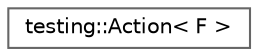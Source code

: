 digraph "Graphical Class Hierarchy"
{
 // LATEX_PDF_SIZE
  bgcolor="transparent";
  edge [fontname=Helvetica,fontsize=10,labelfontname=Helvetica,labelfontsize=10];
  node [fontname=Helvetica,fontsize=10,shape=box,height=0.2,width=0.4];
  rankdir="LR";
  Node0 [id="Node000000",label="testing::Action\< F \>",height=0.2,width=0.4,color="grey40", fillcolor="white", style="filled",URL="$classtesting_1_1Action.html",tooltip=" "];
}
